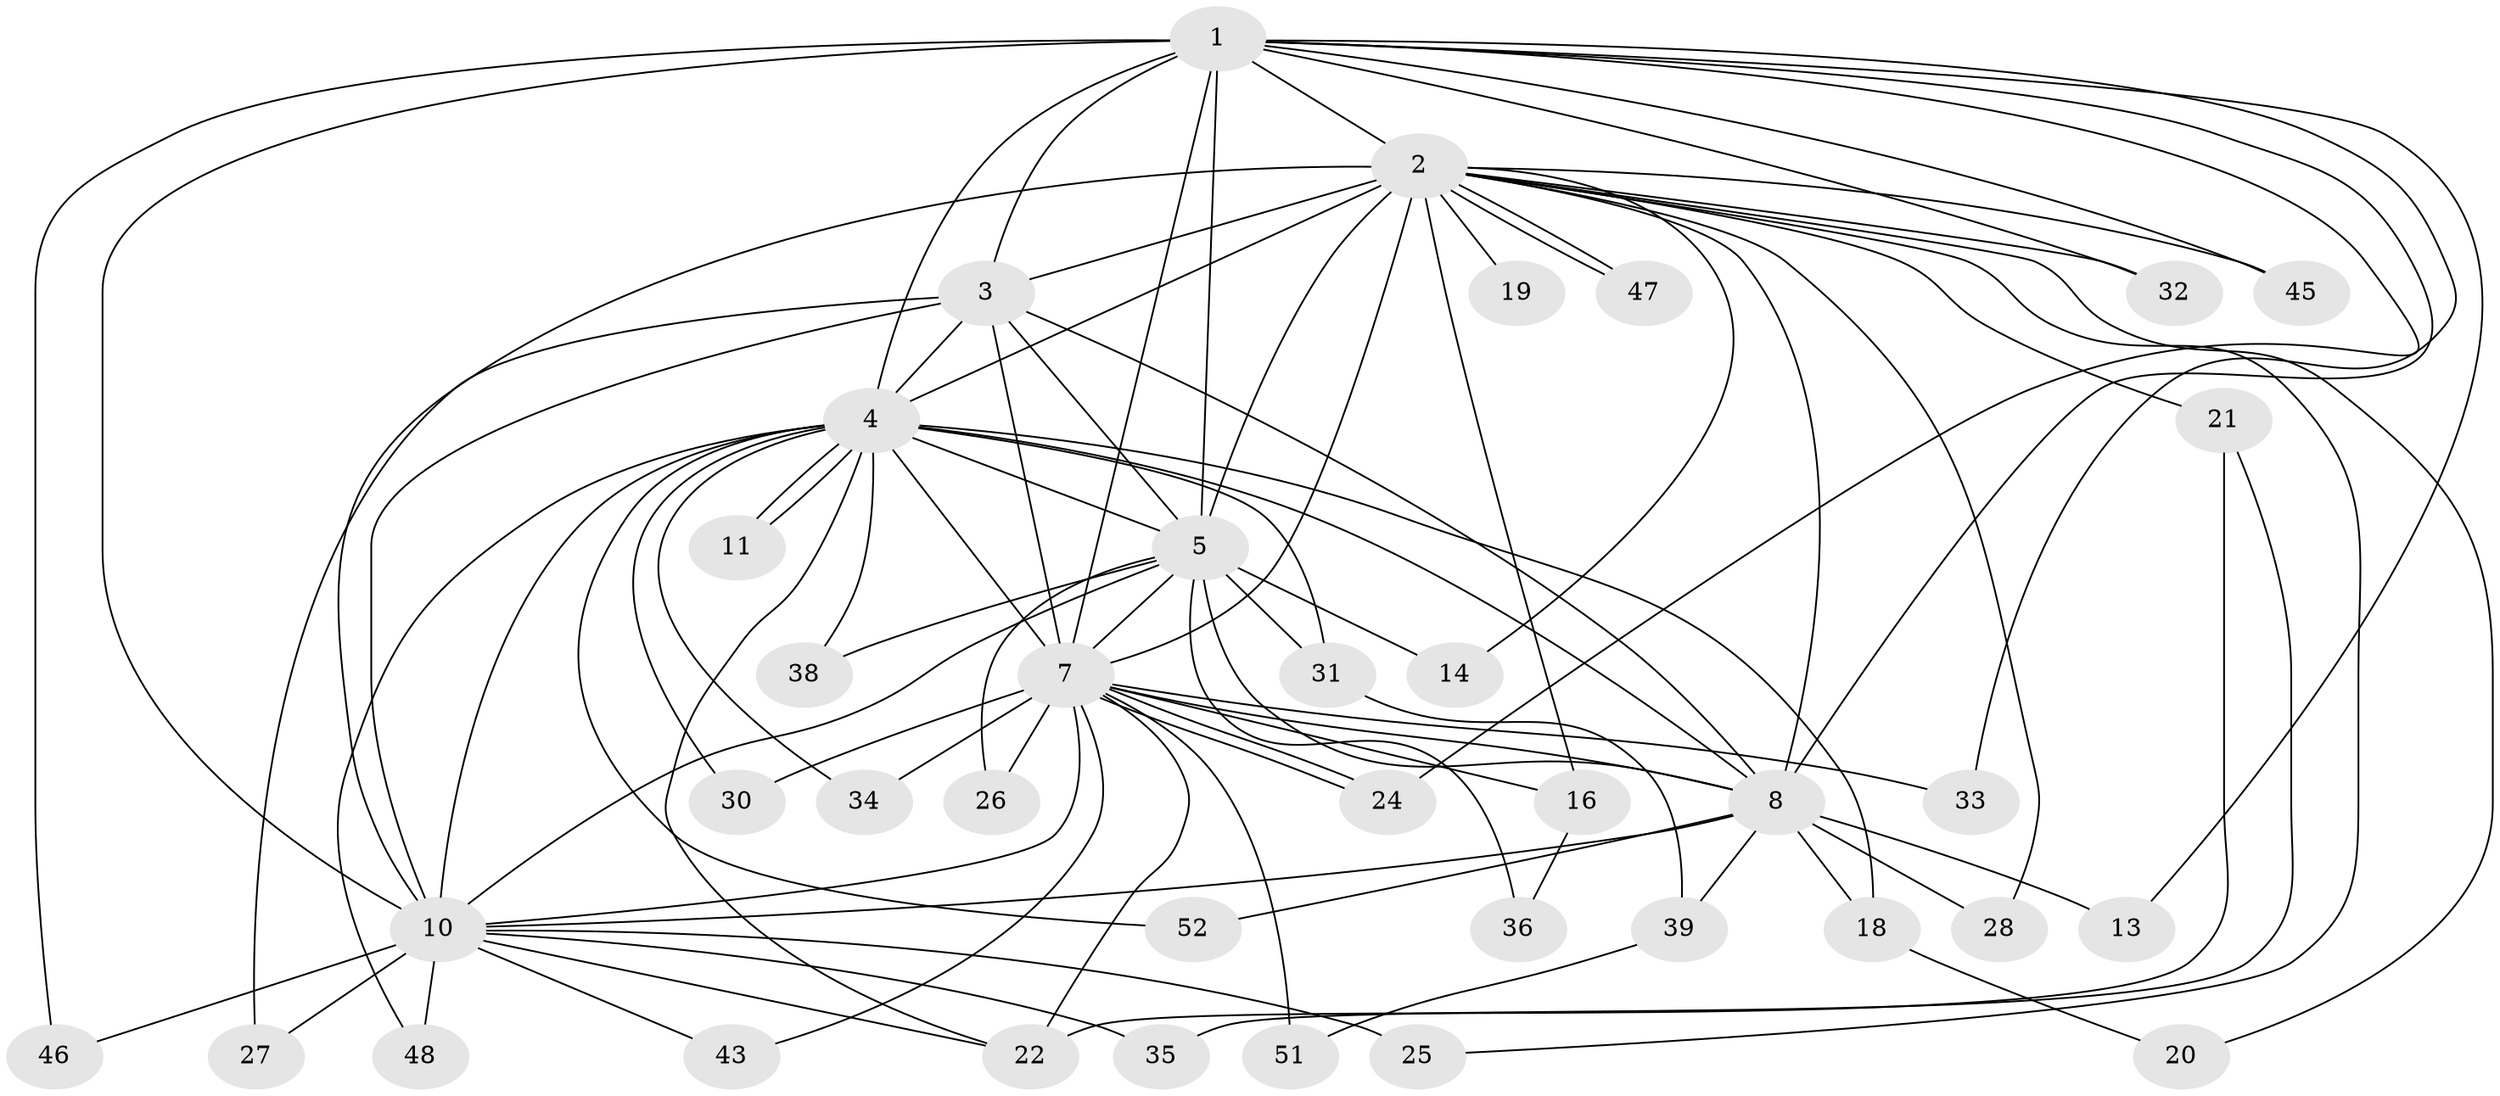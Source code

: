 // Generated by graph-tools (version 1.1) at 2025/51/02/27/25 19:51:45]
// undirected, 38 vertices, 89 edges
graph export_dot {
graph [start="1"]
  node [color=gray90,style=filled];
  1 [super="+12"];
  2 [super="+6"];
  3 [super="+17"];
  4 [super="+9"];
  5 [super="+15"];
  7 [super="+49"];
  8 [super="+42"];
  10 [super="+41"];
  11;
  13;
  14;
  16 [super="+54"];
  18;
  19;
  20;
  21 [super="+50"];
  22 [super="+23"];
  24 [super="+29"];
  25 [super="+40"];
  26 [super="+37"];
  27;
  28;
  30;
  31 [super="+44"];
  32;
  33;
  34 [super="+53"];
  35;
  36;
  38;
  39;
  43;
  45;
  46;
  47;
  48;
  51;
  52;
  1 -- 2 [weight=2];
  1 -- 3;
  1 -- 4 [weight=3];
  1 -- 5;
  1 -- 7 [weight=2];
  1 -- 8;
  1 -- 10;
  1 -- 13;
  1 -- 32;
  1 -- 33;
  1 -- 45;
  1 -- 46;
  1 -- 24;
  2 -- 3 [weight=3];
  2 -- 4 [weight=4];
  2 -- 5 [weight=2];
  2 -- 7 [weight=2];
  2 -- 8 [weight=2];
  2 -- 10 [weight=2];
  2 -- 19 [weight=2];
  2 -- 21 [weight=2];
  2 -- 32;
  2 -- 45;
  2 -- 47;
  2 -- 47;
  2 -- 14;
  2 -- 16 [weight=2];
  2 -- 20;
  2 -- 25;
  2 -- 28;
  3 -- 4 [weight=2];
  3 -- 5;
  3 -- 7;
  3 -- 8;
  3 -- 10;
  3 -- 27;
  4 -- 5 [weight=2];
  4 -- 7 [weight=2];
  4 -- 8 [weight=2];
  4 -- 10 [weight=3];
  4 -- 11;
  4 -- 11;
  4 -- 18;
  4 -- 30;
  4 -- 31 [weight=2];
  4 -- 34 [weight=2];
  4 -- 48;
  4 -- 52;
  4 -- 38;
  4 -- 22;
  5 -- 7;
  5 -- 8 [weight=2];
  5 -- 10 [weight=2];
  5 -- 14;
  5 -- 26;
  5 -- 31;
  5 -- 36;
  5 -- 38;
  7 -- 8;
  7 -- 10;
  7 -- 16;
  7 -- 22;
  7 -- 24;
  7 -- 24;
  7 -- 26 [weight=2];
  7 -- 30;
  7 -- 33;
  7 -- 43;
  7 -- 51;
  7 -- 34;
  8 -- 10;
  8 -- 13;
  8 -- 18;
  8 -- 28;
  8 -- 39;
  8 -- 52;
  10 -- 22;
  10 -- 25 [weight=2];
  10 -- 27;
  10 -- 35;
  10 -- 43;
  10 -- 46;
  10 -- 48;
  16 -- 36;
  18 -- 20;
  21 -- 35;
  21 -- 22;
  31 -- 39;
  39 -- 51;
}

